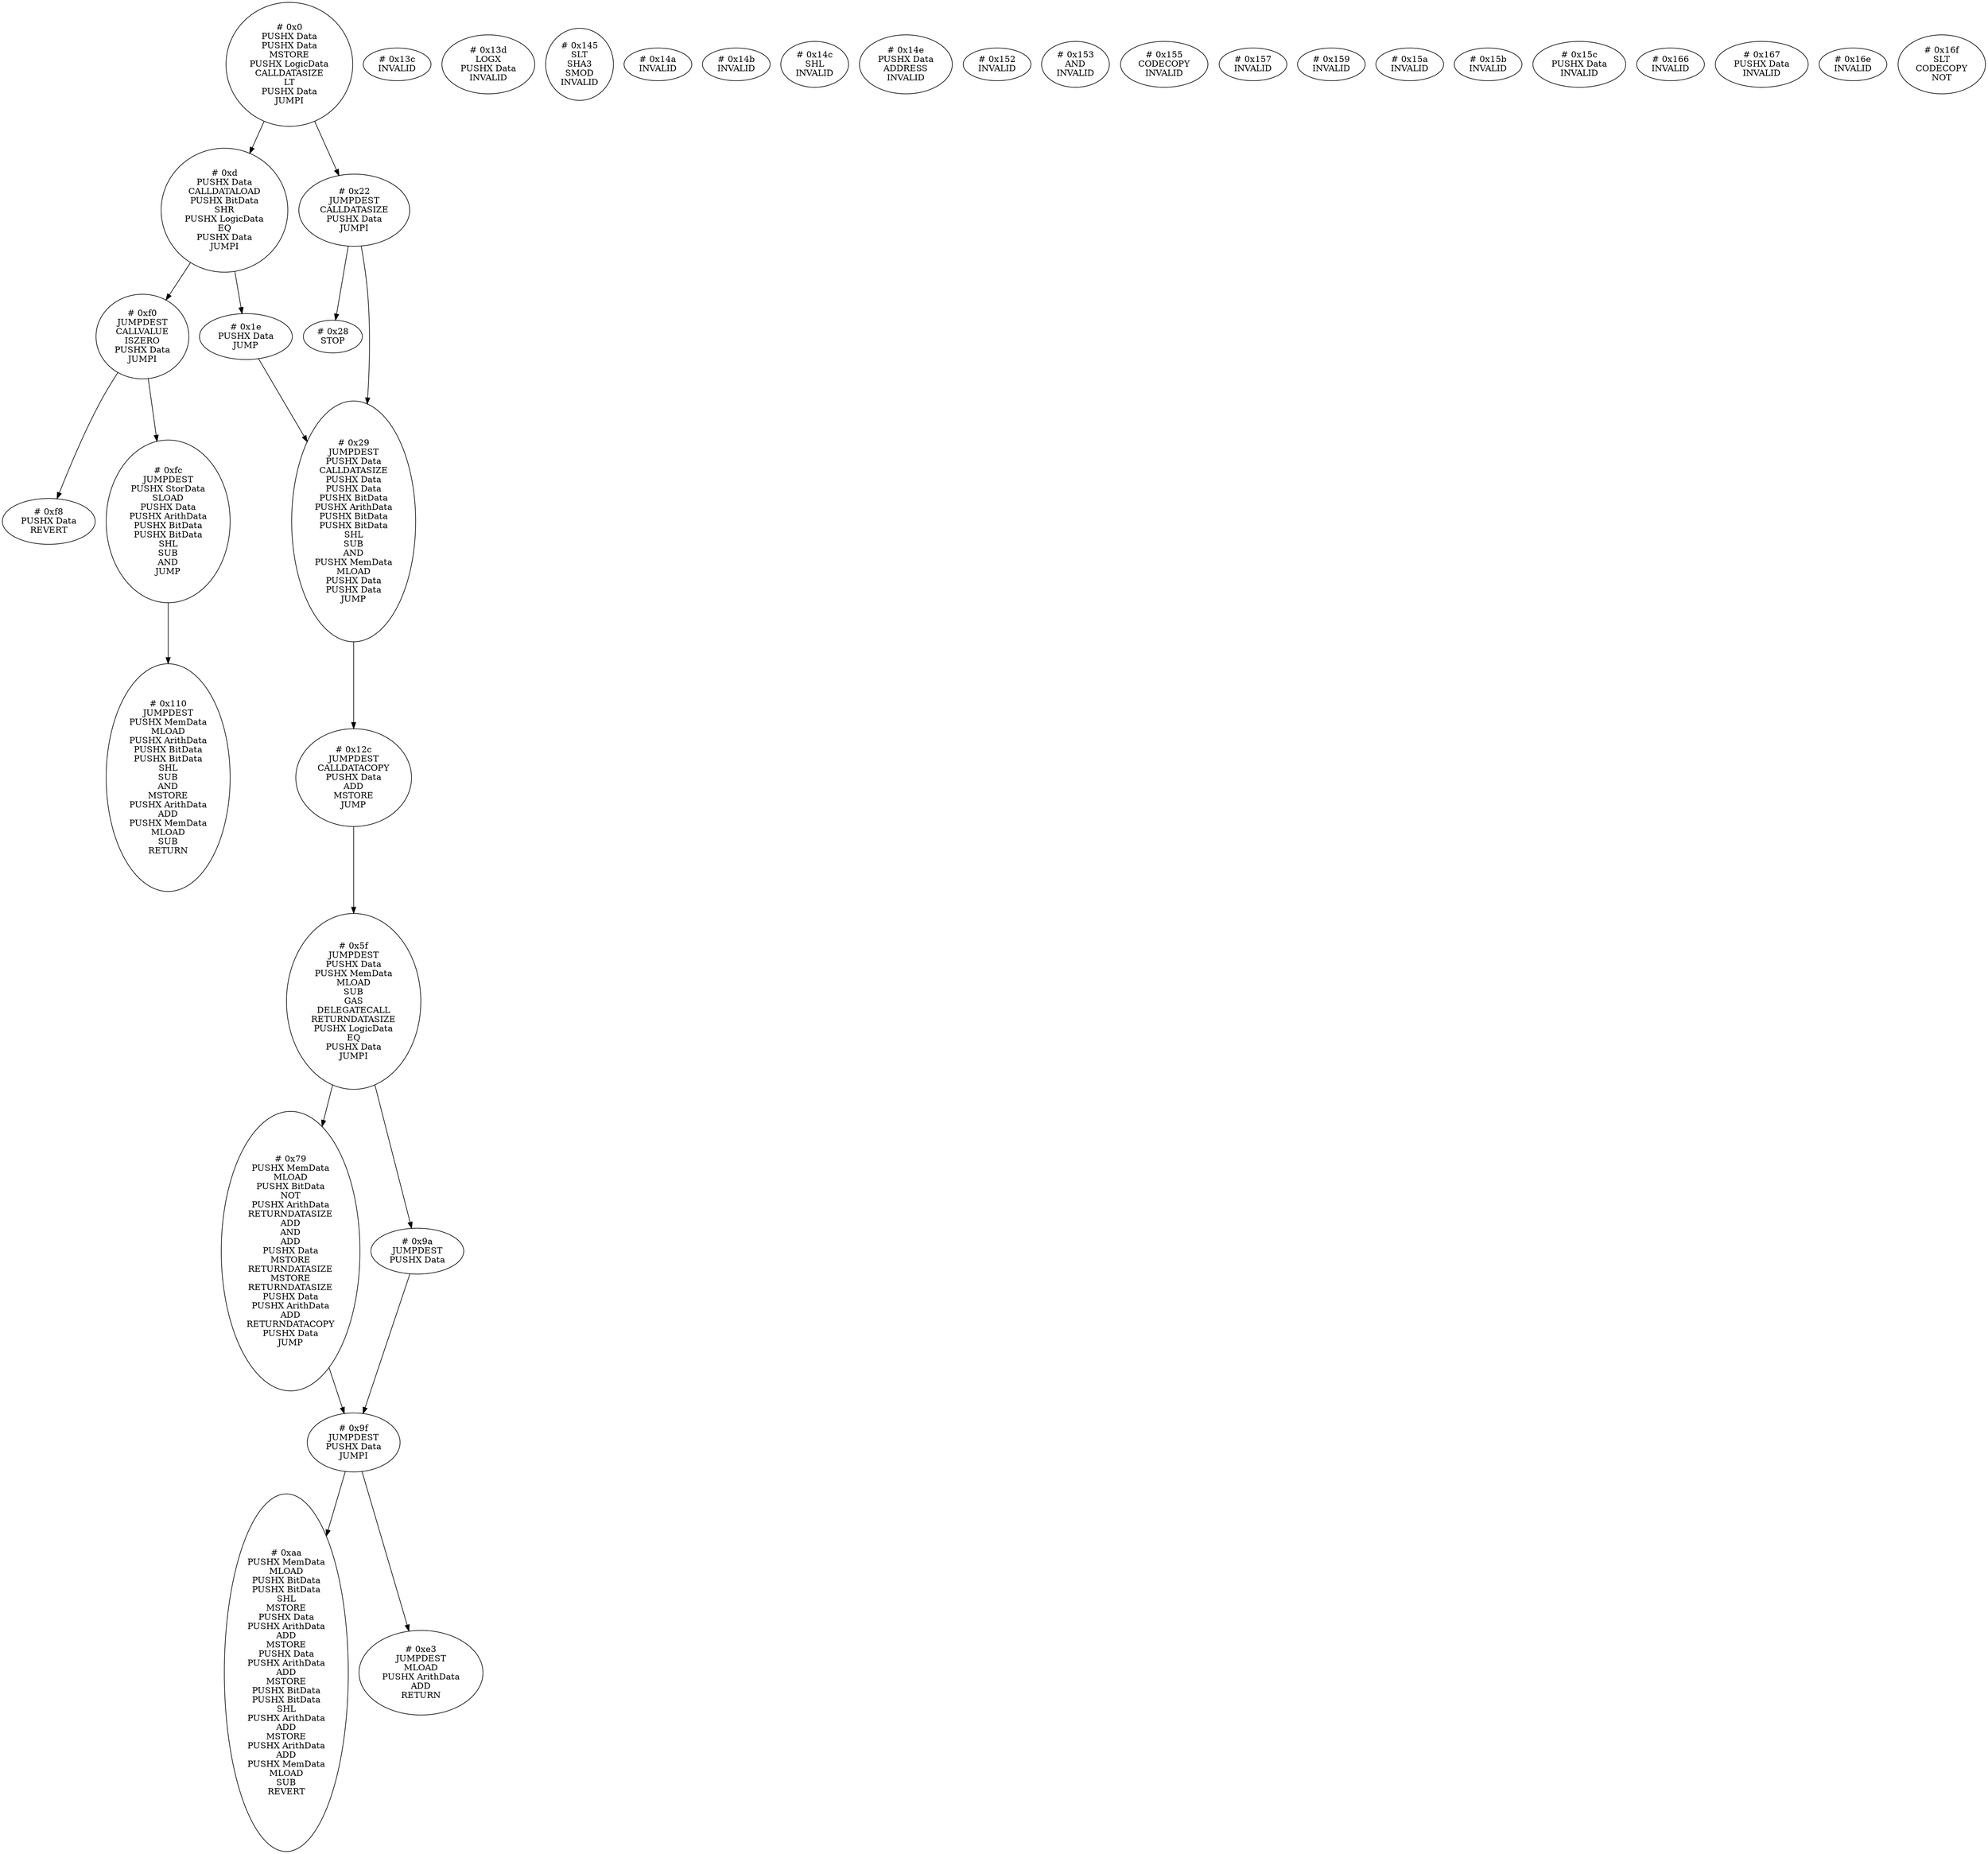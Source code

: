 /* Generated by GvGen v.1.0 (https://www.github.com/stricaud/gvgen) */

digraph G {
compound=true;
   node1 [label="# 0x0
PUSHX Data
PUSHX Data
MSTORE
PUSHX LogicData
CALLDATASIZE
LT
PUSHX Data
JUMPI
"];
   node2 [label="# 0xd
PUSHX Data
CALLDATALOAD
PUSHX BitData
SHR
PUSHX LogicData
EQ
PUSHX Data
JUMPI
"];
   node3 [label="# 0x1e
PUSHX Data
JUMP
"];
   node4 [label="# 0x22
JUMPDEST
CALLDATASIZE
PUSHX Data
JUMPI
"];
   node5 [label="# 0x28
STOP
"];
   node6 [label="# 0x29
JUMPDEST
PUSHX Data
CALLDATASIZE
PUSHX Data
PUSHX Data
PUSHX BitData
PUSHX ArithData
PUSHX BitData
PUSHX BitData
SHL
SUB
AND
PUSHX MemData
MLOAD
PUSHX Data
PUSHX Data
JUMP
"];
   node7 [label="# 0x5f
JUMPDEST
PUSHX Data
PUSHX MemData
MLOAD
SUB
GAS
DELEGATECALL
RETURNDATASIZE
PUSHX LogicData
EQ
PUSHX Data
JUMPI
"];
   node8 [label="# 0x79
PUSHX MemData
MLOAD
PUSHX BitData
NOT
PUSHX ArithData
RETURNDATASIZE
ADD
AND
ADD
PUSHX Data
MSTORE
RETURNDATASIZE
MSTORE
RETURNDATASIZE
PUSHX Data
PUSHX ArithData
ADD
RETURNDATACOPY
PUSHX Data
JUMP
"];
   node9 [label="# 0x9a
JUMPDEST
PUSHX Data
"];
   node10 [label="# 0x9f
JUMPDEST
PUSHX Data
JUMPI
"];
   node11 [label="# 0xaa
PUSHX MemData
MLOAD
PUSHX BitData
PUSHX BitData
SHL
MSTORE
PUSHX Data
PUSHX ArithData
ADD
MSTORE
PUSHX Data
PUSHX ArithData
ADD
MSTORE
PUSHX BitData
PUSHX BitData
SHL
PUSHX ArithData
ADD
MSTORE
PUSHX ArithData
ADD
PUSHX MemData
MLOAD
SUB
REVERT
"];
   node12 [label="# 0xe3
JUMPDEST
MLOAD
PUSHX ArithData
ADD
RETURN
"];
   node13 [label="# 0xf0
JUMPDEST
CALLVALUE
ISZERO
PUSHX Data
JUMPI
"];
   node14 [label="# 0xf8
PUSHX Data
REVERT
"];
   node15 [label="# 0xfc
JUMPDEST
PUSHX StorData
SLOAD
PUSHX Data
PUSHX ArithData
PUSHX BitData
PUSHX BitData
SHL
SUB
AND
JUMP
"];
   node16 [label="# 0x110
JUMPDEST
PUSHX MemData
MLOAD
PUSHX ArithData
PUSHX BitData
PUSHX BitData
SHL
SUB
AND
MSTORE
PUSHX ArithData
ADD
PUSHX MemData
MLOAD
SUB
RETURN
"];
   node17 [label="# 0x12c
JUMPDEST
CALLDATACOPY
PUSHX Data
ADD
MSTORE
JUMP
"];
   node18 [label="# 0x13c
INVALID
"];
   node19 [label="# 0x13d
LOGX
PUSHX Data
INVALID
"];
   node20 [label="# 0x145
SLT
SHA3
SMOD
INVALID
"];
   node21 [label="# 0x14a
INVALID
"];
   node22 [label="# 0x14b
INVALID
"];
   node23 [label="# 0x14c
SHL
INVALID
"];
   node24 [label="# 0x14e
PUSHX Data
ADDRESS
INVALID
"];
   node25 [label="# 0x152
INVALID
"];
   node26 [label="# 0x153
AND
INVALID
"];
   node27 [label="# 0x155
CODECOPY
INVALID
"];
   node28 [label="# 0x157
INVALID
"];
   node29 [label="# 0x159
INVALID
"];
   node30 [label="# 0x15a
INVALID
"];
   node31 [label="# 0x15b
INVALID
"];
   node32 [label="# 0x15c
PUSHX Data
INVALID
"];
   node33 [label="# 0x166
INVALID
"];
   node34 [label="# 0x167
PUSHX Data
INVALID
"];
   node35 [label="# 0x16e
INVALID
"];
   node36 [label="# 0x16f
SLT
CODECOPY
NOT
"];
node1->node4;
node1->node2;
node2->node13;
node2->node3;
node3->node6;
node4->node6;
node4->node5;
node6->node17;
node7->node9;
node7->node8;
node8->node10;
node9->node10;
node10->node12;
node10->node11;
node13->node15;
node13->node14;
node15->node16;
node17->node7;
}
